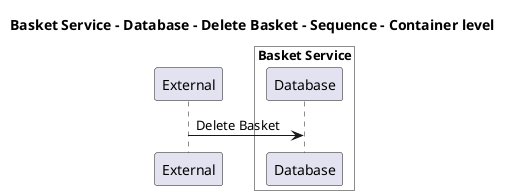 @startuml

title Basket Service - Database - Delete Basket - Sequence - Container level

participant "External" as C4InterFlow.SoftwareSystems.ExternalSystem

box "Basket Service" #White
    participant "Database" as ECommercePlatform.SoftwareSystems.BasketService.Containers.Database
end box


C4InterFlow.SoftwareSystems.ExternalSystem -> ECommercePlatform.SoftwareSystems.BasketService.Containers.Database : Delete Basket


@enduml

